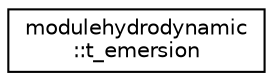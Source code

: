 digraph "Graphical Class Hierarchy"
{
 // LATEX_PDF_SIZE
  edge [fontname="Helvetica",fontsize="10",labelfontname="Helvetica",labelfontsize="10"];
  node [fontname="Helvetica",fontsize="10",shape=record];
  rankdir="LR";
  Node0 [label="modulehydrodynamic\l::t_emersion",height=0.2,width=0.4,color="black", fillcolor="white", style="filled",URL="$structmodulehydrodynamic_1_1t__emersion.html",tooltip=" "];
}
